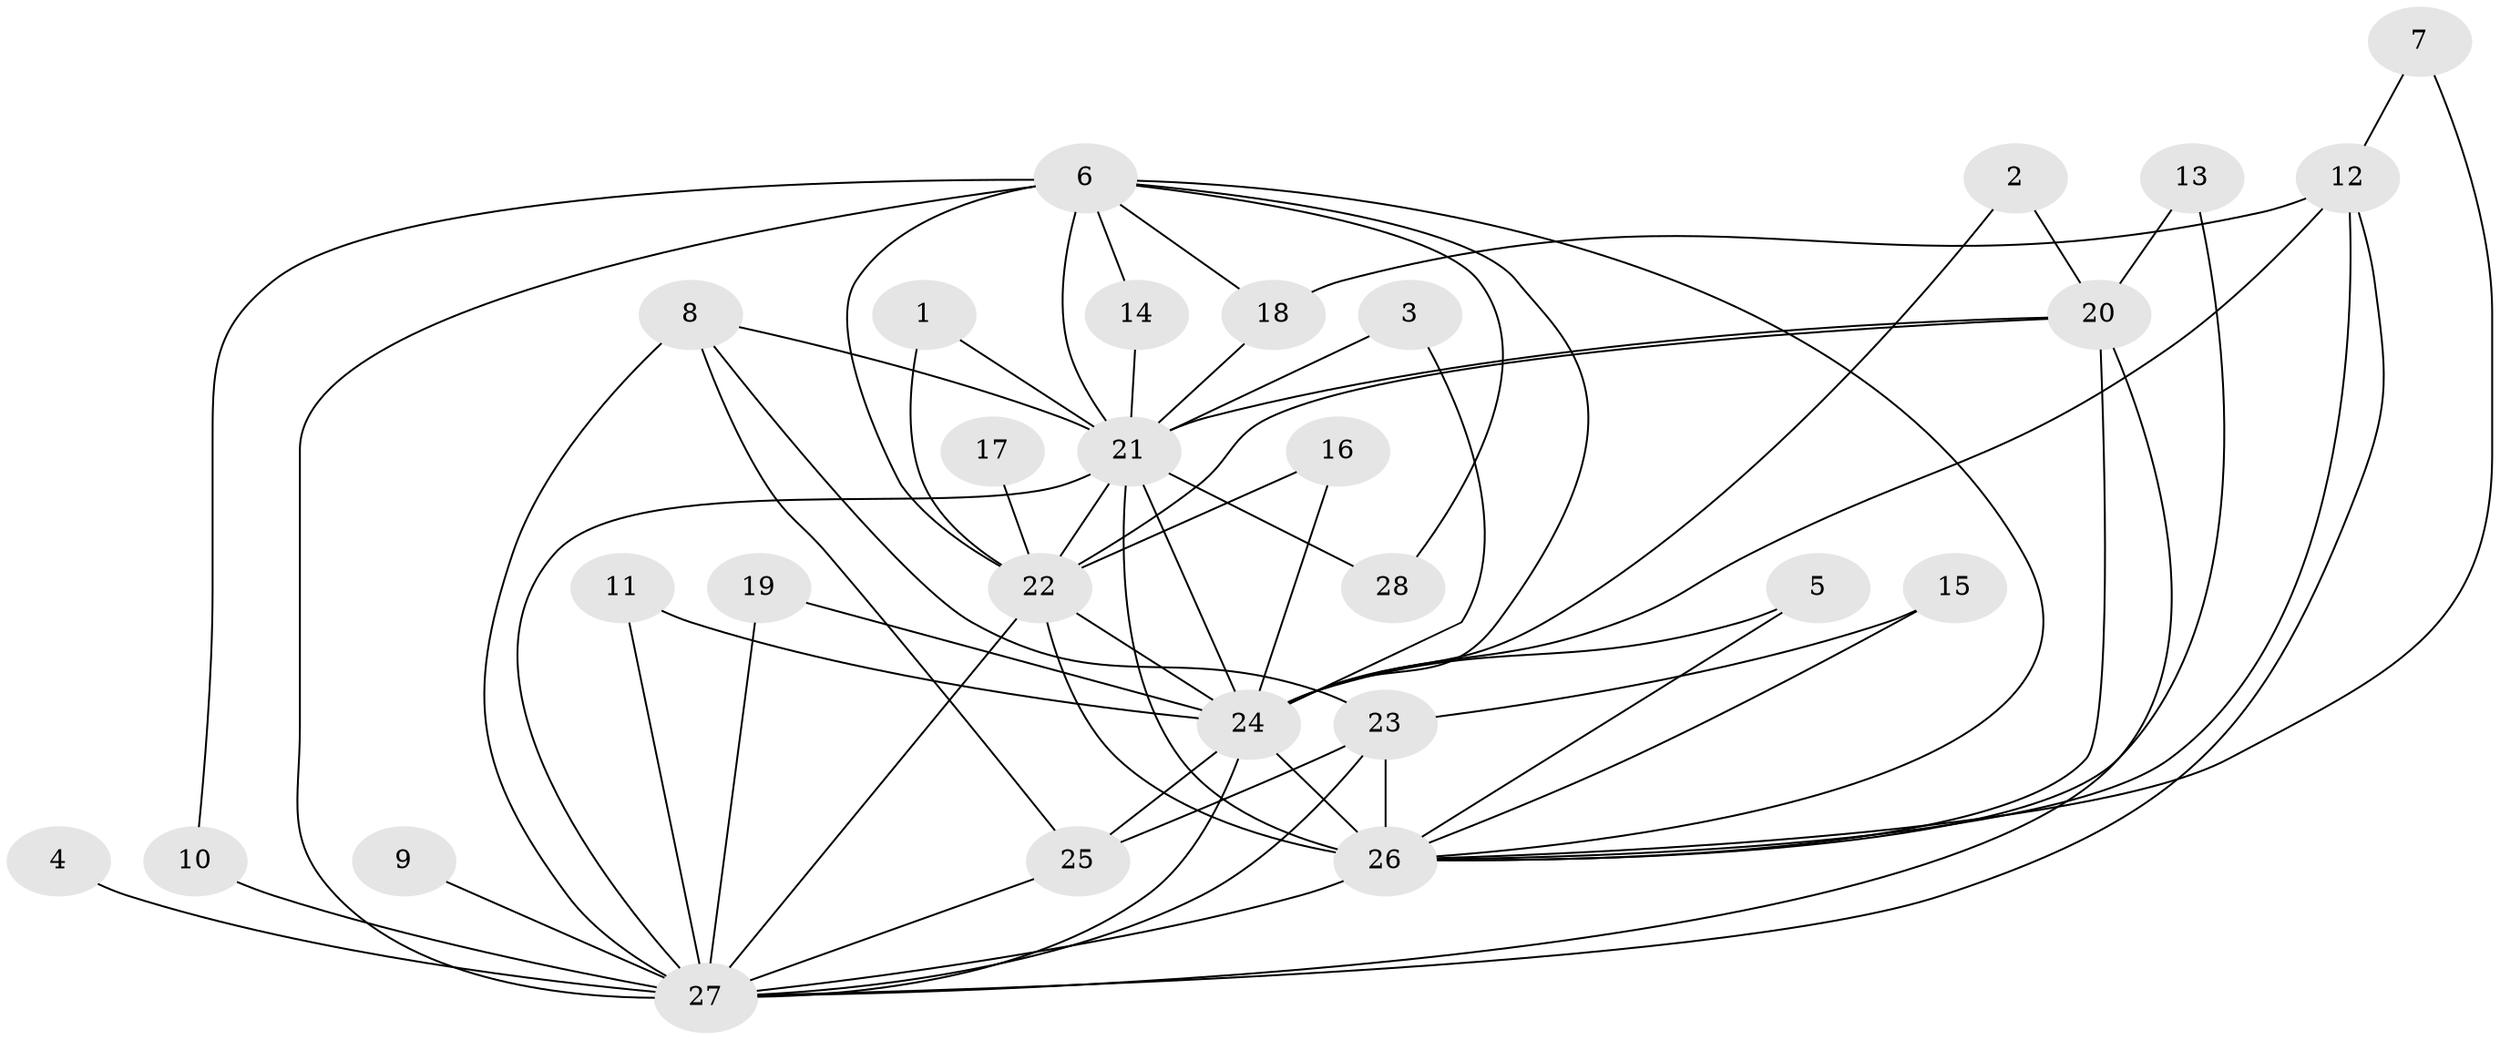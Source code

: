// original degree distribution, {15: 0.01818181818181818, 9: 0.01818181818181818, 12: 0.01818181818181818, 14: 0.03636363636363636, 19: 0.01818181818181818, 13: 0.01818181818181818, 16: 0.01818181818181818, 23: 0.01818181818181818, 22: 0.01818181818181818, 5: 0.03636363636363636, 2: 0.5636363636363636, 3: 0.18181818181818182, 7: 0.01818181818181818, 4: 0.01818181818181818}
// Generated by graph-tools (version 1.1) at 2025/25/03/09/25 03:25:36]
// undirected, 28 vertices, 63 edges
graph export_dot {
graph [start="1"]
  node [color=gray90,style=filled];
  1;
  2;
  3;
  4;
  5;
  6;
  7;
  8;
  9;
  10;
  11;
  12;
  13;
  14;
  15;
  16;
  17;
  18;
  19;
  20;
  21;
  22;
  23;
  24;
  25;
  26;
  27;
  28;
  1 -- 21 [weight=1.0];
  1 -- 22 [weight=1.0];
  2 -- 20 [weight=1.0];
  2 -- 24 [weight=1.0];
  3 -- 21 [weight=1.0];
  3 -- 24 [weight=1.0];
  4 -- 27 [weight=2.0];
  5 -- 24 [weight=1.0];
  5 -- 26 [weight=1.0];
  6 -- 10 [weight=1.0];
  6 -- 14 [weight=1.0];
  6 -- 18 [weight=1.0];
  6 -- 21 [weight=4.0];
  6 -- 22 [weight=2.0];
  6 -- 24 [weight=4.0];
  6 -- 26 [weight=4.0];
  6 -- 27 [weight=4.0];
  6 -- 28 [weight=1.0];
  7 -- 12 [weight=1.0];
  7 -- 26 [weight=1.0];
  8 -- 21 [weight=1.0];
  8 -- 23 [weight=1.0];
  8 -- 25 [weight=1.0];
  8 -- 27 [weight=1.0];
  9 -- 27 [weight=2.0];
  10 -- 27 [weight=2.0];
  11 -- 24 [weight=1.0];
  11 -- 27 [weight=2.0];
  12 -- 18 [weight=1.0];
  12 -- 24 [weight=1.0];
  12 -- 26 [weight=1.0];
  12 -- 27 [weight=1.0];
  13 -- 20 [weight=1.0];
  13 -- 26 [weight=1.0];
  14 -- 21 [weight=1.0];
  15 -- 23 [weight=1.0];
  15 -- 26 [weight=1.0];
  16 -- 22 [weight=1.0];
  16 -- 24 [weight=1.0];
  17 -- 22 [weight=1.0];
  18 -- 21 [weight=1.0];
  19 -- 24 [weight=1.0];
  19 -- 27 [weight=1.0];
  20 -- 21 [weight=3.0];
  20 -- 22 [weight=1.0];
  20 -- 26 [weight=1.0];
  20 -- 27 [weight=1.0];
  21 -- 22 [weight=2.0];
  21 -- 24 [weight=4.0];
  21 -- 26 [weight=2.0];
  21 -- 27 [weight=4.0];
  21 -- 28 [weight=1.0];
  22 -- 24 [weight=2.0];
  22 -- 26 [weight=2.0];
  22 -- 27 [weight=6.0];
  23 -- 25 [weight=1.0];
  23 -- 26 [weight=1.0];
  23 -- 27 [weight=1.0];
  24 -- 25 [weight=1.0];
  24 -- 26 [weight=4.0];
  24 -- 27 [weight=4.0];
  25 -- 27 [weight=1.0];
  26 -- 27 [weight=2.0];
}
